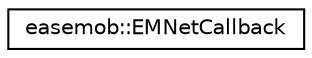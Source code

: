 digraph "Graphical Class Hierarchy"
{
  edge [fontname="Helvetica",fontsize="10",labelfontname="Helvetica",labelfontsize="10"];
  node [fontname="Helvetica",fontsize="10",shape=record];
  rankdir="LR";
  Node1 [label="easemob::EMNetCallback",height=0.2,width=0.4,color="black", fillcolor="white", style="filled",URL="$classeasemob_1_1EMNetCallback.html"];
}
